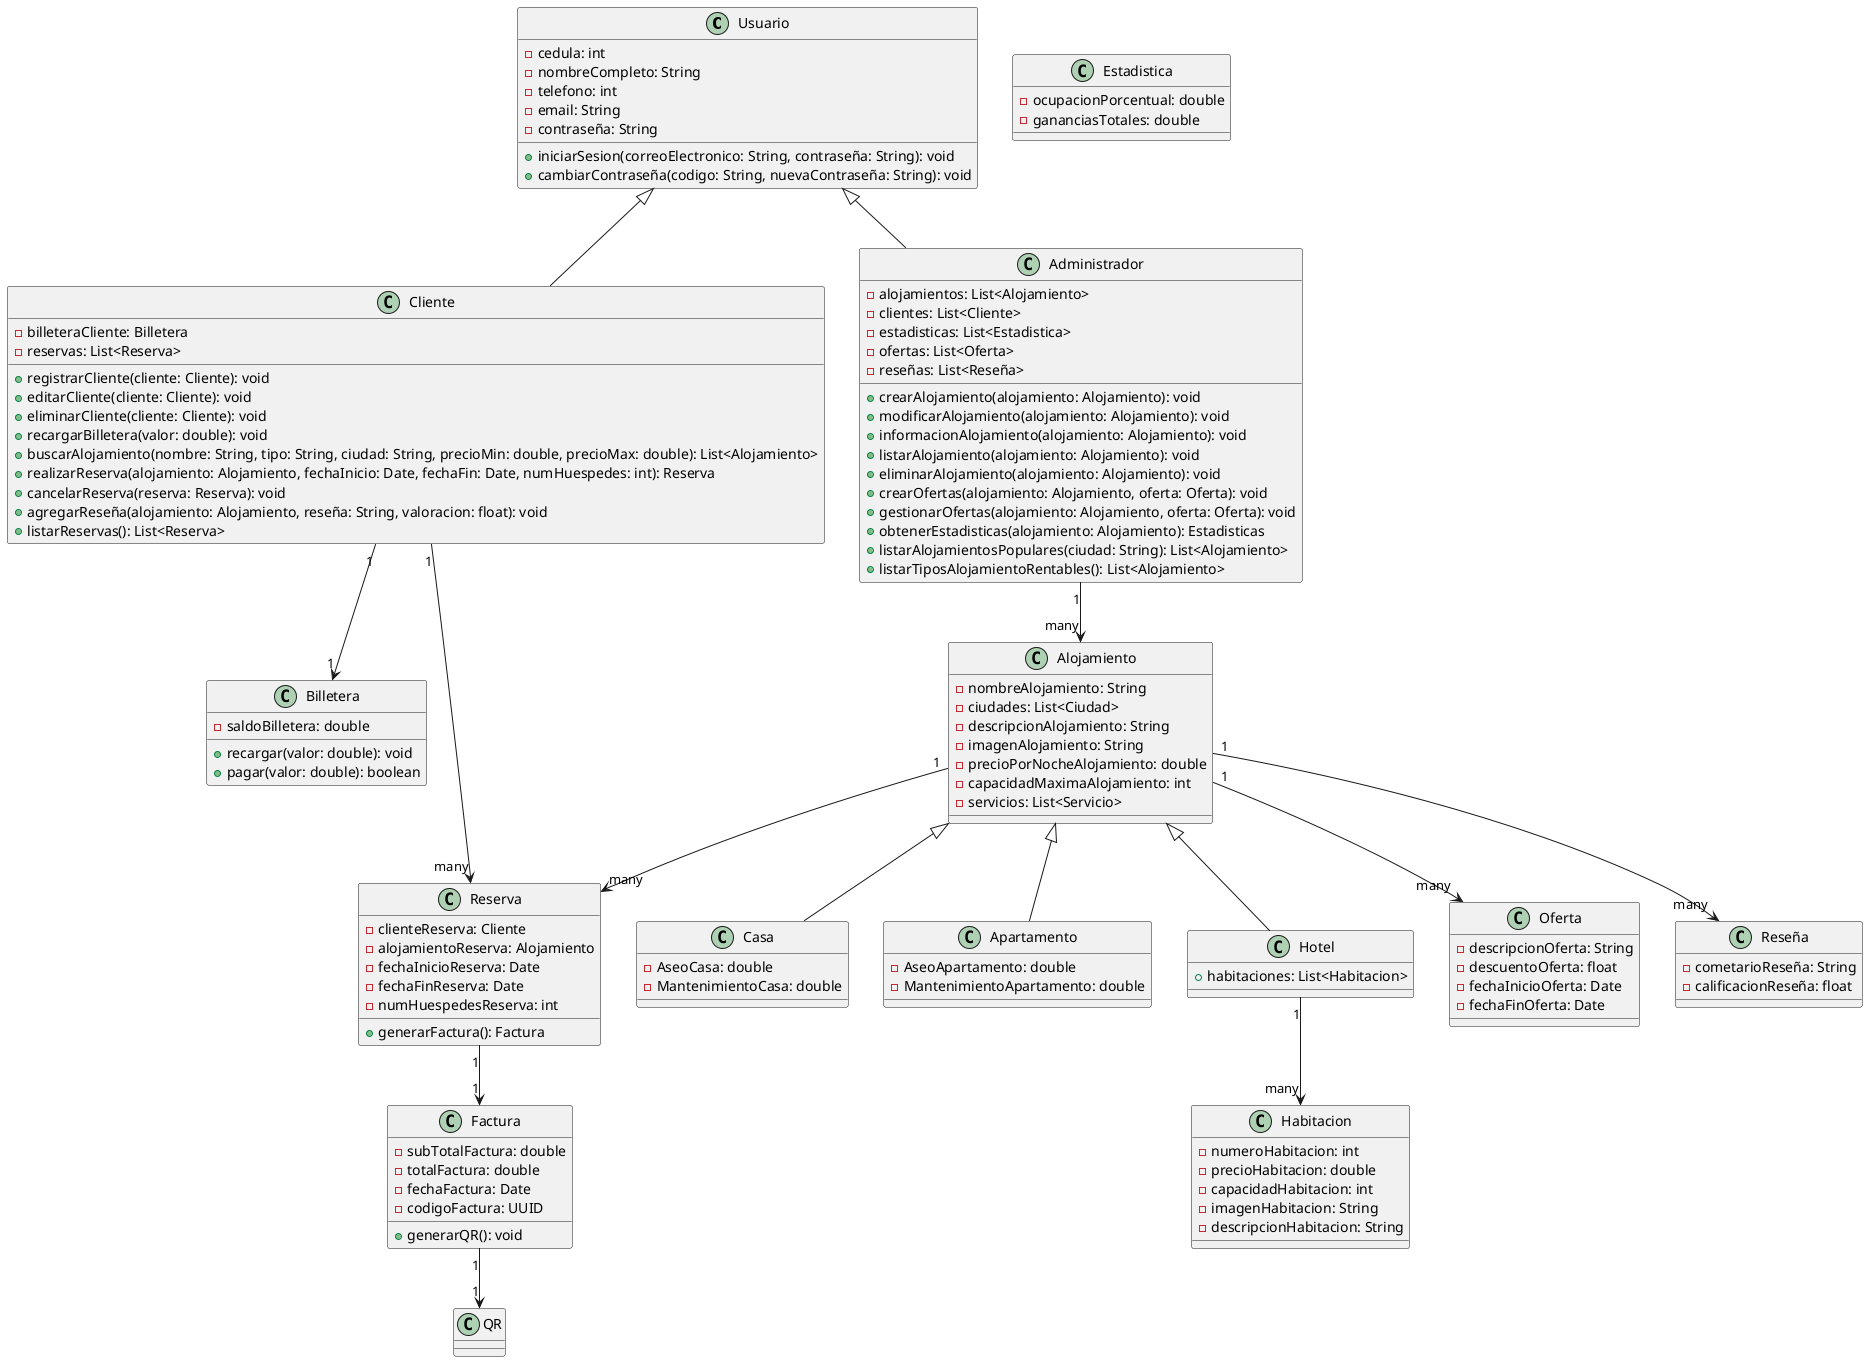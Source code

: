 @startuml
'https://plantuml.com/sequence-diagram

class Usuario {
    - cedula: int
    - nombreCompleto: String
    - telefono: int
    - email: String
    - contraseña: String
    + iniciarSesion(correoElectronico: String, contraseña: String): void
    + cambiarContraseña(codigo: String, nuevaContraseña: String): void
}

class Cliente extends Usuario {
    - billeteraCliente: Billetera
    - reservas: List<Reserva>
    + registrarCliente(cliente: Cliente): void
    + editarCliente(cliente: Cliente): void
    + eliminarCliente(cliente: Cliente): void
    + recargarBilletera(valor: double): void
    + buscarAlojamiento(nombre: String, tipo: String, ciudad: String, precioMin: double, precioMax: double): List<Alojamiento>
    + realizarReserva(alojamiento: Alojamiento, fechaInicio: Date, fechaFin: Date, numHuespedes: int): Reserva
    + cancelarReserva(reserva: Reserva): void
    + agregarReseña(alojamiento: Alojamiento, reseña: String, valoracion: float): void
    + listarReservas(): List<Reserva>
}

class Administrador extends Usuario {
    - alojamientos: List<Alojamiento>
    - clientes: List<Cliente>
    - estadisticas: List<Estadistica>
    - ofertas: List<Oferta>
    - reseñas: List<Reseña>
    + crearAlojamiento(alojamiento: Alojamiento): void
    + modificarAlojamiento(alojamiento: Alojamiento): void
    + informacionAlojamiento(alojamiento: Alojamiento): void
    + listarAlojamiento(alojamiento: Alojamiento): void
    + eliminarAlojamiento(alojamiento: Alojamiento): void
    + crearOfertas(alojamiento: Alojamiento, oferta: Oferta): void
    + gestionarOfertas(alojamiento: Alojamiento, oferta: Oferta): void
    + obtenerEstadisticas(alojamiento: Alojamiento): Estadisticas
    + listarAlojamientosPopulares(ciudad: String): List<Alojamiento>
    + listarTiposAlojamientoRentables(): List<Alojamiento>

}

class Alojamiento {
    - nombreAlojamiento: String
    - ciudades: List<Ciudad>
    - descripcionAlojamiento: String
    - imagenAlojamiento: String
    - precioPorNocheAlojamiento: double
    - capacidadMaximaAlojamiento: int
    - servicios: List<Servicio>
}

class Casa extends Alojamiento {
    - AseoCasa: double
    - MantenimientoCasa: double
}

class Apartamento extends Alojamiento {
    - AseoApartamento: double
    - MantenimientoApartamento: double
}

class Hotel extends Alojamiento {
    + habitaciones: List<Habitacion>
}

class Habitacion {
    - numeroHabitacion: int
    - precioHabitacion: double
    - capacidadHabitacion: int
    - imagenHabitacion: String
    - descripcionHabitacion: String
}

class Billetera {
    - saldoBilletera: double
    + recargar(valor: double): void
    + pagar(valor: double): boolean
}

class Reserva {
    - clienteReserva: Cliente
    - alojamientoReserva: Alojamiento
    - fechaInicioReserva: Date
    - fechaFinReserva: Date
    - numHuespedesReserva: int
    + generarFactura(): Factura
}

class Factura {
    - subTotalFactura: double
    - totalFactura: double
    - fechaFactura: Date
    - codigoFactura: UUID
    + generarQR(): void
}

class Oferta {
    - descripcionOferta: String
    - descuentoOferta: float
    - fechaInicioOferta: Date
    - fechaFinOferta: Date
}

class Estadistica {
    - ocupacionPorcentual: double
    - gananciasTotales: double
}

class Reseña {
    - cometarioReseña: String
    - calificacionReseña: float
}

Cliente "1" --> "1" Billetera
Administrador "1" --> "many" Alojamiento
Cliente "1" --> "many" Reserva
Alojamiento "1" --> "many" Oferta
Alojamiento "1" --> "many" Reseña
Alojamiento "1" --> "many" Reserva
Reserva "1" --> "1" Factura
Factura "1" --> "1" QR
Hotel "1" --> "many" Habitacion

@enduml

